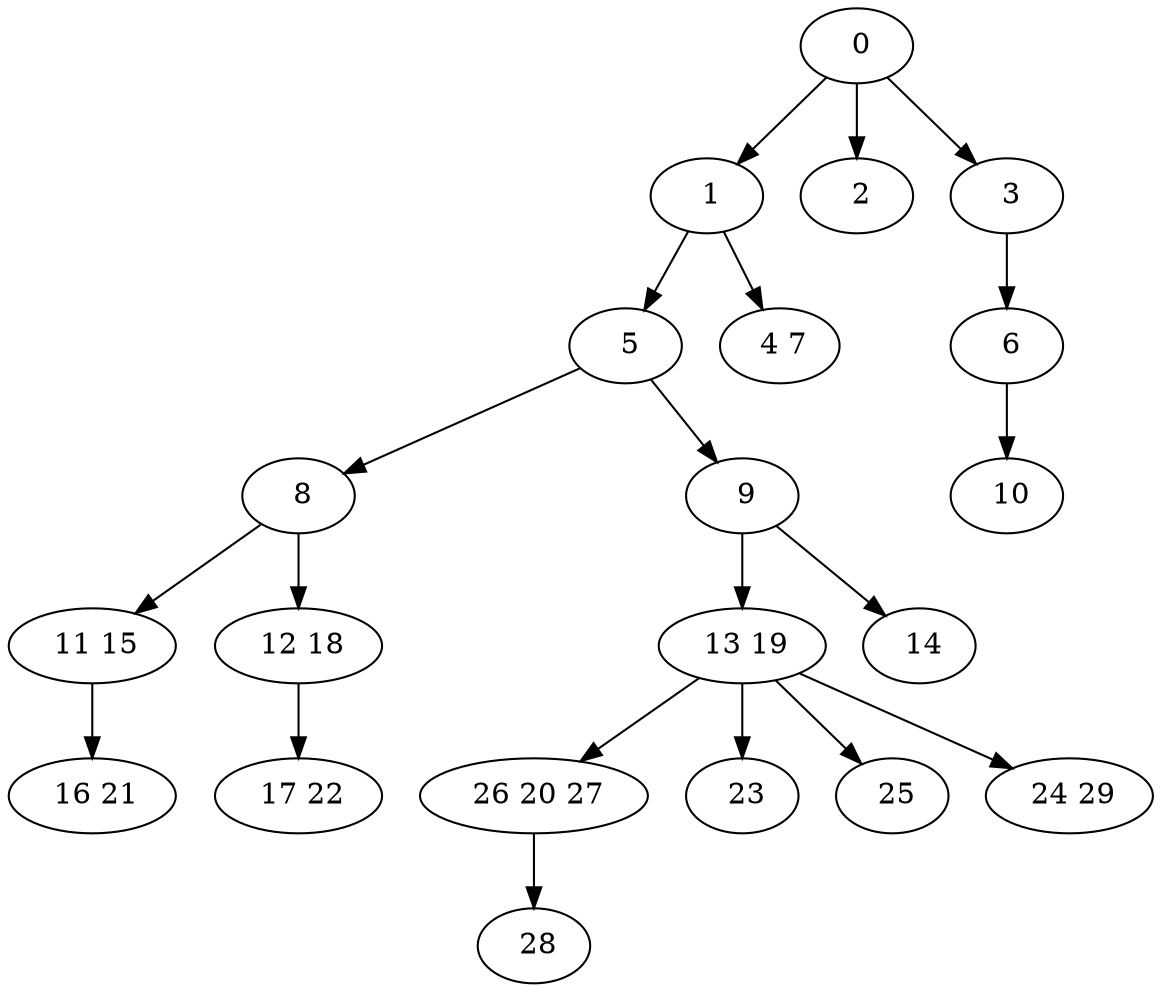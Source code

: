 digraph mytree {
" 0" -> " 1";
" 0" -> " 2";
" 0" -> " 3";
" 1" -> " 5";
" 1" -> " 4 7";
" 2";
" 3" -> " 6";
" 5" -> " 8";
" 5" -> " 9";
" 4 7";
" 6" -> " 10";
" 8" -> " 11 15";
" 8" -> " 12 18";
" 9" -> " 13 19";
" 9" -> " 14";
" 10";
" 11 15" -> " 16 21";
" 12 18" -> " 17 22";
" 13 19" -> " 26 20 27";
" 13 19" -> " 23";
" 13 19" -> " 25";
" 13 19" -> " 24 29";
" 14";
" 16 21";
" 17 22";
" 26 20 27" -> " 28";
" 28";
" 23";
" 25";
" 24 29";
}
